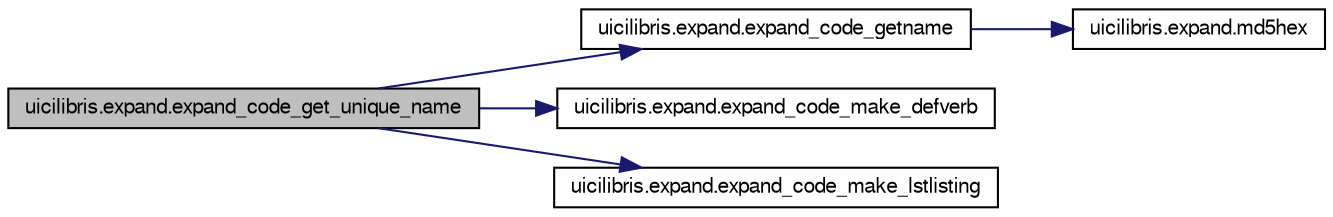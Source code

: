 digraph G
{
  edge [fontname="FreeSans",fontsize="10",labelfontname="FreeSans",labelfontsize="10"];
  node [fontname="FreeSans",fontsize="10",shape=record];
  rankdir="LR";
  Node1 [label="uicilibris.expand.expand_code_get_unique_name",height=0.2,width=0.4,color="black", fillcolor="grey75", style="filled" fontcolor="black"];
  Node1 -> Node2 [color="midnightblue",fontsize="10",style="solid",fontname="FreeSans"];
  Node2 [label="uicilibris.expand.expand_code_getname",height=0.2,width=0.4,color="black", fillcolor="white", style="filled",URL="$namespaceuicilibris_1_1expand.html#a7d914ad966c87e16ce149c0c67744b36"];
  Node2 -> Node3 [color="midnightblue",fontsize="10",style="solid",fontname="FreeSans"];
  Node3 [label="uicilibris.expand.md5hex",height=0.2,width=0.4,color="black", fillcolor="white", style="filled",URL="$namespaceuicilibris_1_1expand.html#aa7c5fb372f99423998ded9e3bc442bbe"];
  Node1 -> Node4 [color="midnightblue",fontsize="10",style="solid",fontname="FreeSans"];
  Node4 [label="uicilibris.expand.expand_code_make_defverb",height=0.2,width=0.4,color="black", fillcolor="white", style="filled",URL="$namespaceuicilibris_1_1expand.html#acd820eb2d190c4c0d186bb41d070e10e"];
  Node1 -> Node5 [color="midnightblue",fontsize="10",style="solid",fontname="FreeSans"];
  Node5 [label="uicilibris.expand.expand_code_make_lstlisting",height=0.2,width=0.4,color="black", fillcolor="white", style="filled",URL="$namespaceuicilibris_1_1expand.html#a7d52c80223faaefc49dae45d367082e6"];
}
